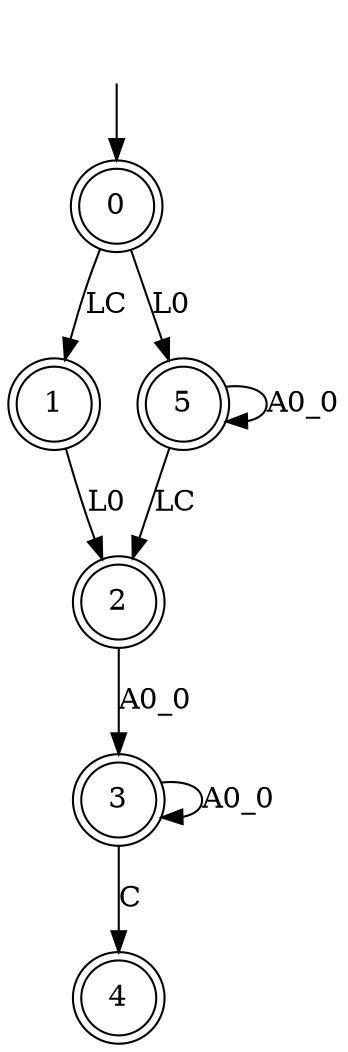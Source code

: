digraph G {
  0 [ shape="doublecircle" label="0" ];
  1 [ shape="doublecircle" label="1" ];
  2 [ shape="doublecircle" label="2" ];
  3 [ shape="doublecircle" label="3" ];
  4 [ shape="doublecircle" label="4" ];
  5 [ shape="doublecircle" label="5" ];
  0 -> 1 [ label="LC" ];
  1 -> 2 [ label="L0" ];
  2 -> 3 [ label="A0_0" ];
  3 -> 3 [ label="A0_0" ];
  3 -> 4 [ label="C" ];
  0 -> 5 [ label="L0" ];
  5 -> 2 [ label="LC" ];
  5 -> 5 [ label="A0_0" ];
__start0 [label="", shape=none];
__start0 -> 0  [label=""];
}
